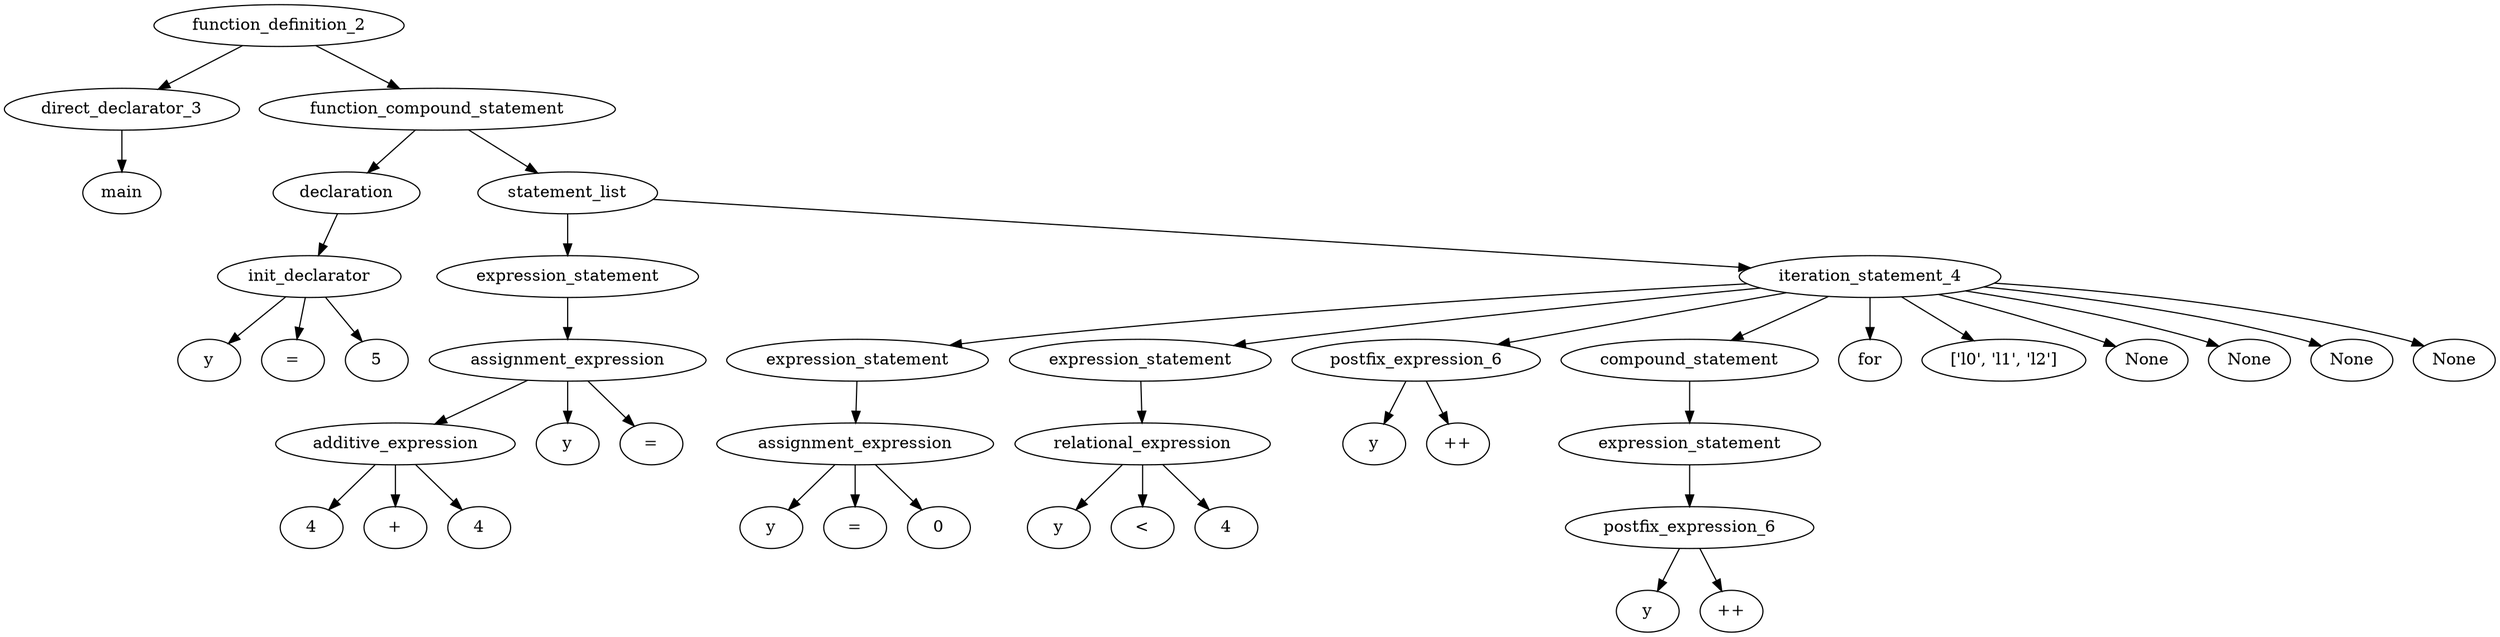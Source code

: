 digraph G {
1[label="direct_declarator_3"]
2[label="main"]
1 -> 2
3[label="init_declarator"]
4[label="y"]
3 -> 4
5[label="="]
3 -> 5
6[label="5"]
3 -> 6
7[label="declaration"]
7 -> 3
8[label="additive_expression"]
9[label="4"]
8 -> 9
10[label="+"]
8 -> 10
11[label="4"]
8 -> 11
12[label="assignment_expression"]
13[label="y"]
12 -> 13
14[label="="]
12 -> 14
12 -> 8
15[label="expression_statement"]
15 -> 12
16[label="assignment_expression"]
17[label="y"]
16 -> 17
18[label="="]
16 -> 18
19[label="0"]
16 -> 19
20[label="expression_statement"]
20 -> 16
21[label="relational_expression"]
22[label="y"]
21 -> 22
23[label="<"]
21 -> 23
24[label="4"]
21 -> 24
25[label="expression_statement"]
25 -> 21
26[label="postfix_expression_6"]
27[label="y"]
26 -> 27
28[label="++"]
26 -> 28
29[label="postfix_expression_6"]
30[label="y"]
29 -> 30
31[label="++"]
29 -> 31
32[label="expression_statement"]
32 -> 29
33[label="compound_statement"]
33 -> 32
34[label="iteration_statement_4"]
35[label="for"]
34 -> 35
34 -> 20
36[label="['l0', 'l1', 'l2']"]
34 -> 36
34 -> 25
37[label="None"]
34 -> 37
34 -> 26
38[label="None"]
34 -> 38
39[label="None"]
34 -> 39
34 -> 33
40[label="None"]
34 -> 40
41[label="statement_list"]
41 -> 15
41 -> 34
42[label="function_compound_statement"]
42 -> 7
42 -> 41
43[label="function_definition_2"]
43 -> 1
43 -> 42
}